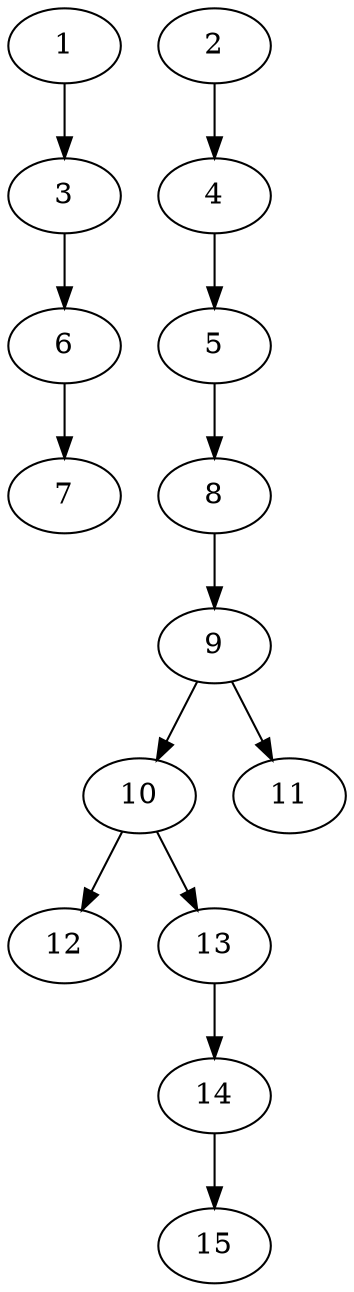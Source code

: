 // DAG automatically generated by daggen at Thu Oct  3 13:59:26 2019
// ./daggen --dot -n 15 --ccr 0.3 --fat 0.3 --regular 0.7 --density 0.5 --mindata 5242880 --maxdata 52428800 
digraph G {
  1 [size="74376533", alpha="0.04", expect_size="22312960"] 
  1 -> 3 [size ="22312960"]
  2 [size="162812587", alpha="0.19", expect_size="48843776"] 
  2 -> 4 [size ="48843776"]
  3 [size="111831040", alpha="0.04", expect_size="33549312"] 
  3 -> 6 [size ="33549312"]
  4 [size="49807360", alpha="0.10", expect_size="14942208"] 
  4 -> 5 [size ="14942208"]
  5 [size="128535893", alpha="0.14", expect_size="38560768"] 
  5 -> 8 [size ="38560768"]
  6 [size="165573973", alpha="0.00", expect_size="49672192"] 
  6 -> 7 [size ="49672192"]
  7 [size="128235520", alpha="0.05", expect_size="38470656"] 
  8 [size="113390933", alpha="0.04", expect_size="34017280"] 
  8 -> 9 [size ="34017280"]
  9 [size="46772907", alpha="0.08", expect_size="14031872"] 
  9 -> 10 [size ="14031872"]
  9 -> 11 [size ="14031872"]
  10 [size="41963520", alpha="0.08", expect_size="12589056"] 
  10 -> 12 [size ="12589056"]
  10 -> 13 [size ="12589056"]
  11 [size="90757120", alpha="0.17", expect_size="27227136"] 
  12 [size="124419413", alpha="0.15", expect_size="37325824"] 
  13 [size="114684587", alpha="0.06", expect_size="34405376"] 
  13 -> 14 [size ="34405376"]
  14 [size="149923840", alpha="0.16", expect_size="44977152"] 
  14 -> 15 [size ="44977152"]
  15 [size="73274027", alpha="0.03", expect_size="21982208"] 
}
